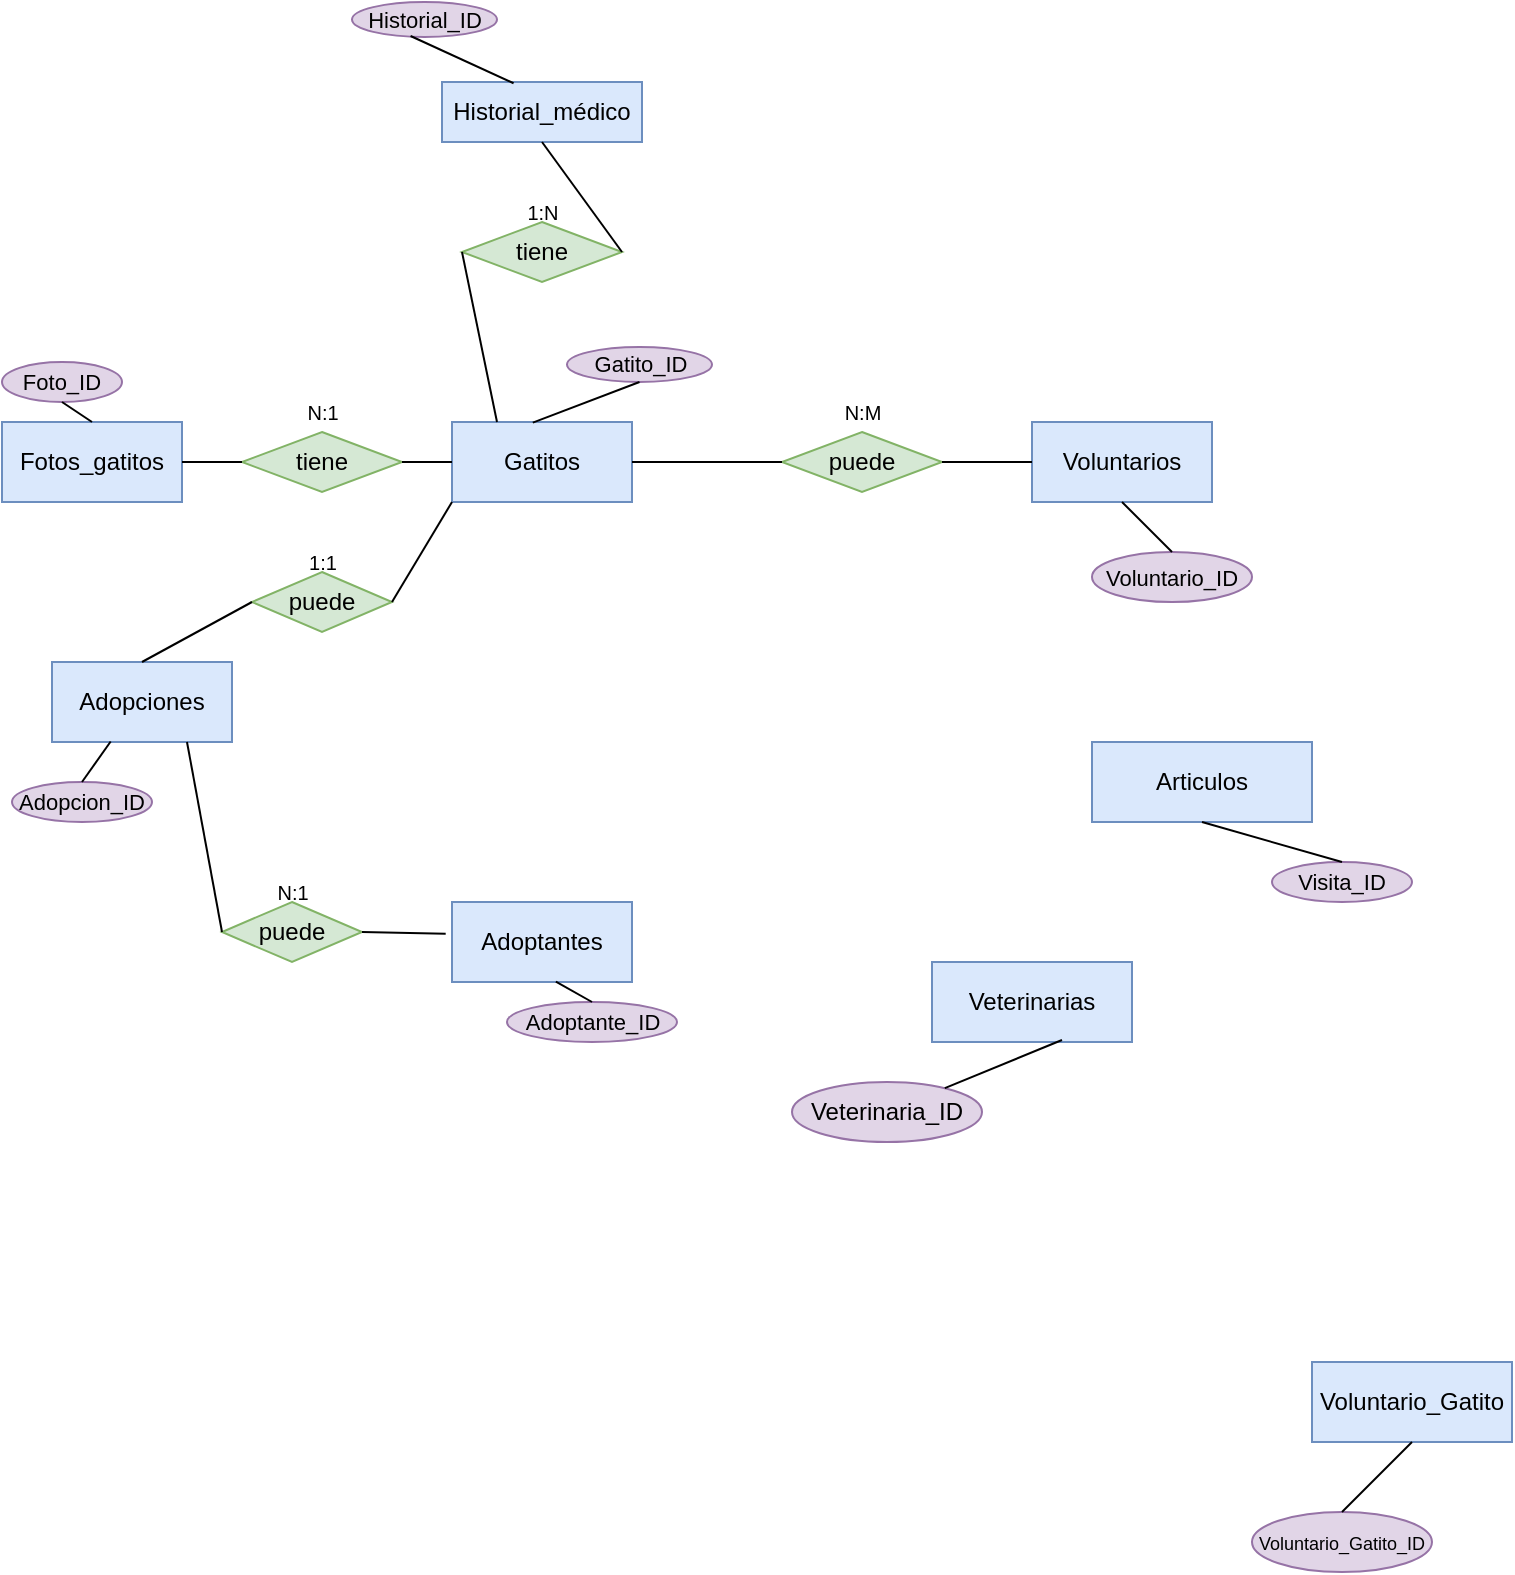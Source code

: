 <mxfile version="24.7.12">
  <diagram name="Página-1" id="9aXRrY4oMHYwFgfl_2Pk">
    <mxGraphModel dx="1103" dy="1743" grid="1" gridSize="10" guides="1" tooltips="1" connect="1" arrows="1" fold="1" page="1" pageScale="1" pageWidth="827" pageHeight="1169" math="0" shadow="0">
      <root>
        <mxCell id="0" />
        <mxCell id="1" parent="0" />
        <mxCell id="0RgSkUHmzJIzv2QEmfjK-1" value="Gatitos" style="rounded=0;whiteSpace=wrap;html=1;fillColor=#dae8fc;strokeColor=#6c8ebf;" parent="1" vertex="1">
          <mxGeometry x="230" y="40" width="90" height="40" as="geometry" />
        </mxCell>
        <mxCell id="0RgSkUHmzJIzv2QEmfjK-2" value="Fotos_gatitos" style="rounded=0;whiteSpace=wrap;html=1;fillColor=#dae8fc;strokeColor=#6c8ebf;" parent="1" vertex="1">
          <mxGeometry x="5" y="40" width="90" height="40" as="geometry" />
        </mxCell>
        <mxCell id="0RgSkUHmzJIzv2QEmfjK-3" value="Adoptantes" style="rounded=0;whiteSpace=wrap;html=1;fillColor=#dae8fc;strokeColor=#6c8ebf;" parent="1" vertex="1">
          <mxGeometry x="230" y="280" width="90" height="40" as="geometry" />
        </mxCell>
        <mxCell id="0RgSkUHmzJIzv2QEmfjK-4" value="Adopciones" style="rounded=0;whiteSpace=wrap;html=1;fillColor=#dae8fc;strokeColor=#6c8ebf;" parent="1" vertex="1">
          <mxGeometry x="30" y="160" width="90" height="40" as="geometry" />
        </mxCell>
        <mxCell id="0RgSkUHmzJIzv2QEmfjK-5" value="Voluntarios" style="rounded=0;whiteSpace=wrap;html=1;fillColor=#dae8fc;strokeColor=#6c8ebf;" parent="1" vertex="1">
          <mxGeometry x="520" y="40" width="90" height="40" as="geometry" />
        </mxCell>
        <mxCell id="0RgSkUHmzJIzv2QEmfjK-7" value="Voluntario_Gatito" style="rounded=0;whiteSpace=wrap;html=1;fillColor=#dae8fc;strokeColor=#6c8ebf;" parent="1" vertex="1">
          <mxGeometry x="660" y="510" width="100" height="40" as="geometry" />
        </mxCell>
        <mxCell id="0RgSkUHmzJIzv2QEmfjK-10" value="Articulos" style="rounded=0;whiteSpace=wrap;html=1;fillColor=#dae8fc;strokeColor=#6c8ebf;" parent="1" vertex="1">
          <mxGeometry x="550" y="200" width="110" height="40" as="geometry" />
        </mxCell>
        <mxCell id="0RgSkUHmzJIzv2QEmfjK-14" value="tiene" style="shape=rhombus;perimeter=rhombusPerimeter;whiteSpace=wrap;html=1;align=center;fillColor=#d5e8d4;strokeColor=#82b366;" parent="1" vertex="1">
          <mxGeometry x="125" y="45" width="80" height="30" as="geometry" />
        </mxCell>
        <mxCell id="0RgSkUHmzJIzv2QEmfjK-19" value="" style="endArrow=none;html=1;rounded=0;exitX=1;exitY=0.5;exitDx=0;exitDy=0;entryX=0;entryY=0.5;entryDx=0;entryDy=0;" parent="1" source="0RgSkUHmzJIzv2QEmfjK-14" target="0RgSkUHmzJIzv2QEmfjK-1" edge="1">
          <mxGeometry relative="1" as="geometry">
            <mxPoint x="80" y="120" as="sourcePoint" />
            <mxPoint x="240" y="120" as="targetPoint" />
          </mxGeometry>
        </mxCell>
        <mxCell id="0RgSkUHmzJIzv2QEmfjK-21" value="" style="endArrow=none;html=1;rounded=0;exitX=0;exitY=0.5;exitDx=0;exitDy=0;entryX=1;entryY=0.5;entryDx=0;entryDy=0;" parent="1" source="0RgSkUHmzJIzv2QEmfjK-14" target="0RgSkUHmzJIzv2QEmfjK-2" edge="1">
          <mxGeometry relative="1" as="geometry">
            <mxPoint x="290" y="190" as="sourcePoint" />
            <mxPoint x="100" y="10" as="targetPoint" />
          </mxGeometry>
        </mxCell>
        <mxCell id="0RgSkUHmzJIzv2QEmfjK-23" value="&lt;font style=&quot;font-size: 11px;&quot;&gt;Foto_ID&lt;/font&gt;" style="ellipse;whiteSpace=wrap;html=1;align=center;fillColor=#e1d5e7;strokeColor=#9673a6;" parent="1" vertex="1">
          <mxGeometry x="5" y="10" width="60" height="20" as="geometry" />
        </mxCell>
        <mxCell id="0RgSkUHmzJIzv2QEmfjK-24" value="" style="endArrow=none;html=1;rounded=0;exitX=0.5;exitY=1;exitDx=0;exitDy=0;entryX=0.5;entryY=0;entryDx=0;entryDy=0;" parent="1" source="0RgSkUHmzJIzv2QEmfjK-23" target="0RgSkUHmzJIzv2QEmfjK-2" edge="1">
          <mxGeometry relative="1" as="geometry">
            <mxPoint x="290" y="170" as="sourcePoint" />
            <mxPoint x="450" y="170" as="targetPoint" />
          </mxGeometry>
        </mxCell>
        <mxCell id="0RgSkUHmzJIzv2QEmfjK-25" value="&lt;font style=&quot;font-size: 11px;&quot;&gt;Gatito_ID&lt;/font&gt;" style="ellipse;whiteSpace=wrap;html=1;align=center;fillColor=#e1d5e7;strokeColor=#9673a6;" parent="1" vertex="1">
          <mxGeometry x="287.5" y="2.5" width="72.5" height="17.5" as="geometry" />
        </mxCell>
        <mxCell id="0RgSkUHmzJIzv2QEmfjK-26" value="" style="endArrow=none;html=1;rounded=0;exitX=0.449;exitY=0.008;exitDx=0;exitDy=0;exitPerimeter=0;entryX=0.5;entryY=1;entryDx=0;entryDy=0;" parent="1" source="0RgSkUHmzJIzv2QEmfjK-1" target="0RgSkUHmzJIzv2QEmfjK-25" edge="1">
          <mxGeometry relative="1" as="geometry">
            <mxPoint x="290" y="170" as="sourcePoint" />
            <mxPoint x="450" y="170" as="targetPoint" />
          </mxGeometry>
        </mxCell>
        <mxCell id="0RgSkUHmzJIzv2QEmfjK-27" value="&lt;font style=&quot;font-size: 11px;&quot;&gt;Voluntario_ID&lt;/font&gt;" style="ellipse;whiteSpace=wrap;html=1;align=center;fillColor=#e1d5e7;strokeColor=#9673a6;" parent="1" vertex="1">
          <mxGeometry x="550" y="105" width="80" height="25" as="geometry" />
        </mxCell>
        <mxCell id="0RgSkUHmzJIzv2QEmfjK-29" value="" style="endArrow=none;html=1;rounded=0;exitX=0.5;exitY=1;exitDx=0;exitDy=0;entryX=0.5;entryY=0;entryDx=0;entryDy=0;" parent="1" source="0RgSkUHmzJIzv2QEmfjK-5" target="0RgSkUHmzJIzv2QEmfjK-27" edge="1">
          <mxGeometry relative="1" as="geometry">
            <mxPoint x="440" y="190" as="sourcePoint" />
            <mxPoint x="600" y="190" as="targetPoint" />
          </mxGeometry>
        </mxCell>
        <mxCell id="0RgSkUHmzJIzv2QEmfjK-30" value="&lt;font style=&quot;font-size: 9px;&quot;&gt;Voluntario_Gatito_ID&lt;/font&gt;" style="ellipse;whiteSpace=wrap;html=1;align=center;fillColor=#e1d5e7;strokeColor=#9673a6;" parent="1" vertex="1">
          <mxGeometry x="630" y="585" width="90" height="30" as="geometry" />
        </mxCell>
        <mxCell id="0RgSkUHmzJIzv2QEmfjK-31" value="" style="endArrow=none;html=1;rounded=0;exitX=0.5;exitY=1;exitDx=0;exitDy=0;entryX=0.5;entryY=0;entryDx=0;entryDy=0;" parent="1" source="0RgSkUHmzJIzv2QEmfjK-7" target="0RgSkUHmzJIzv2QEmfjK-30" edge="1">
          <mxGeometry relative="1" as="geometry">
            <mxPoint x="290" y="170" as="sourcePoint" />
            <mxPoint x="450" y="170" as="targetPoint" />
          </mxGeometry>
        </mxCell>
        <mxCell id="0RgSkUHmzJIzv2QEmfjK-33" value="puede" style="shape=rhombus;perimeter=rhombusPerimeter;whiteSpace=wrap;html=1;align=center;fillColor=#d5e8d4;strokeColor=#82b366;" parent="1" vertex="1">
          <mxGeometry x="115" y="280" width="70" height="30" as="geometry" />
        </mxCell>
        <mxCell id="0RgSkUHmzJIzv2QEmfjK-34" value="" style="endArrow=none;html=1;rounded=0;entryX=-0.035;entryY=0.397;entryDx=0;entryDy=0;entryPerimeter=0;exitX=1;exitY=0.5;exitDx=0;exitDy=0;" parent="1" source="0RgSkUHmzJIzv2QEmfjK-33" target="0RgSkUHmzJIzv2QEmfjK-3" edge="1">
          <mxGeometry relative="1" as="geometry">
            <mxPoint x="170" y="270" as="sourcePoint" />
            <mxPoint x="450" y="170" as="targetPoint" />
          </mxGeometry>
        </mxCell>
        <mxCell id="0RgSkUHmzJIzv2QEmfjK-36" value="" style="endArrow=none;html=1;rounded=0;exitX=0;exitY=0.5;exitDx=0;exitDy=0;entryX=0.75;entryY=1;entryDx=0;entryDy=0;" parent="1" source="0RgSkUHmzJIzv2QEmfjK-33" target="0RgSkUHmzJIzv2QEmfjK-4" edge="1">
          <mxGeometry relative="1" as="geometry">
            <mxPoint x="290" y="170" as="sourcePoint" />
            <mxPoint x="260" y="90" as="targetPoint" />
          </mxGeometry>
        </mxCell>
        <mxCell id="0RgSkUHmzJIzv2QEmfjK-38" value="&lt;font style=&quot;font-size: 11px;&quot;&gt;Adoptante_ID&lt;/font&gt;" style="ellipse;whiteSpace=wrap;html=1;align=center;fillColor=#e1d5e7;strokeColor=#9673a6;" parent="1" vertex="1">
          <mxGeometry x="257.5" y="330" width="85" height="20" as="geometry" />
        </mxCell>
        <mxCell id="0RgSkUHmzJIzv2QEmfjK-39" value="" style="endArrow=none;html=1;rounded=0;exitX=0.577;exitY=0.994;exitDx=0;exitDy=0;entryX=0.5;entryY=0;entryDx=0;entryDy=0;exitPerimeter=0;" parent="1" source="0RgSkUHmzJIzv2QEmfjK-3" target="0RgSkUHmzJIzv2QEmfjK-38" edge="1">
          <mxGeometry relative="1" as="geometry">
            <mxPoint x="290" y="170" as="sourcePoint" />
            <mxPoint x="450" y="170" as="targetPoint" />
          </mxGeometry>
        </mxCell>
        <mxCell id="0RgSkUHmzJIzv2QEmfjK-40" value="puede" style="shape=rhombus;perimeter=rhombusPerimeter;whiteSpace=wrap;html=1;align=center;fillColor=#d5e8d4;strokeColor=#82b366;" parent="1" vertex="1">
          <mxGeometry x="395" y="45" width="80" height="30" as="geometry" />
        </mxCell>
        <mxCell id="0RgSkUHmzJIzv2QEmfjK-45" value="" style="endArrow=none;html=1;rounded=0;entryX=1;entryY=0.5;entryDx=0;entryDy=0;exitX=0;exitY=0.5;exitDx=0;exitDy=0;" parent="1" source="0RgSkUHmzJIzv2QEmfjK-40" target="0RgSkUHmzJIzv2QEmfjK-1" edge="1">
          <mxGeometry relative="1" as="geometry">
            <mxPoint x="280" y="134.72" as="sourcePoint" />
            <mxPoint x="440" y="134.72" as="targetPoint" />
          </mxGeometry>
        </mxCell>
        <mxCell id="0RgSkUHmzJIzv2QEmfjK-66" value="&lt;span style=&quot;font-size: 10px;&quot;&gt;N:M&lt;/span&gt;" style="text;html=1;align=center;verticalAlign=middle;resizable=0;points=[];autosize=1;strokeColor=none;fillColor=none;" parent="1" vertex="1">
          <mxGeometry x="415" y="20" width="40" height="30" as="geometry" />
        </mxCell>
        <mxCell id="0RgSkUHmzJIzv2QEmfjK-67" value="&lt;font style=&quot;font-size: 10px;&quot;&gt;N:1&lt;/font&gt;" style="text;html=1;align=center;verticalAlign=middle;resizable=0;points=[];autosize=1;strokeColor=none;fillColor=none;" parent="1" vertex="1">
          <mxGeometry x="145" y="20" width="40" height="30" as="geometry" />
        </mxCell>
        <mxCell id="0RgSkUHmzJIzv2QEmfjK-71" value="puede" style="shape=rhombus;perimeter=rhombusPerimeter;whiteSpace=wrap;html=1;align=center;fillColor=#d5e8d4;strokeColor=#82b366;" parent="1" vertex="1">
          <mxGeometry x="130" y="115" width="70" height="30" as="geometry" />
        </mxCell>
        <mxCell id="0RgSkUHmzJIzv2QEmfjK-72" value="&lt;font style=&quot;font-size: 10px;&quot;&gt;N:1&lt;/font&gt;" style="text;html=1;align=center;verticalAlign=middle;resizable=0;points=[];autosize=1;strokeColor=none;fillColor=none;" parent="1" vertex="1">
          <mxGeometry x="130" y="260" width="40" height="30" as="geometry" />
        </mxCell>
        <mxCell id="0RgSkUHmzJIzv2QEmfjK-73" value="" style="endArrow=none;html=1;rounded=0;exitX=0.5;exitY=0;exitDx=0;exitDy=0;entryX=0;entryY=0.5;entryDx=0;entryDy=0;" parent="1" source="0RgSkUHmzJIzv2QEmfjK-4" target="0RgSkUHmzJIzv2QEmfjK-71" edge="1">
          <mxGeometry relative="1" as="geometry">
            <mxPoint x="300" y="170" as="sourcePoint" />
            <mxPoint x="460" y="170" as="targetPoint" />
          </mxGeometry>
        </mxCell>
        <mxCell id="0RgSkUHmzJIzv2QEmfjK-74" value="" style="endArrow=none;html=1;rounded=0;exitX=1;exitY=0.5;exitDx=0;exitDy=0;entryX=0;entryY=1;entryDx=0;entryDy=0;" parent="1" source="0RgSkUHmzJIzv2QEmfjK-71" target="0RgSkUHmzJIzv2QEmfjK-1" edge="1">
          <mxGeometry relative="1" as="geometry">
            <mxPoint x="75" y="180" as="sourcePoint" />
            <mxPoint x="140" y="140" as="targetPoint" />
          </mxGeometry>
        </mxCell>
        <mxCell id="0RgSkUHmzJIzv2QEmfjK-75" value="&lt;font style=&quot;font-size: 10px;&quot;&gt;1:1&lt;/font&gt;" style="text;html=1;align=center;verticalAlign=middle;resizable=0;points=[];autosize=1;strokeColor=none;fillColor=none;" parent="1" vertex="1">
          <mxGeometry x="145" y="95" width="40" height="30" as="geometry" />
        </mxCell>
        <mxCell id="0RgSkUHmzJIzv2QEmfjK-76" value="&lt;font style=&quot;font-size: 11px;&quot;&gt;Visita_ID&lt;/font&gt;" style="ellipse;whiteSpace=wrap;html=1;align=center;fillColor=#e1d5e7;strokeColor=#9673a6;" parent="1" vertex="1">
          <mxGeometry x="640" y="260" width="70" height="20" as="geometry" />
        </mxCell>
        <mxCell id="0RgSkUHmzJIzv2QEmfjK-77" value="&lt;font style=&quot;font-size: 11px;&quot;&gt;Adopcion_ID&lt;/font&gt;" style="ellipse;whiteSpace=wrap;html=1;align=center;fillColor=#e1d5e7;strokeColor=#9673a6;" parent="1" vertex="1">
          <mxGeometry x="10" y="220" width="70" height="20" as="geometry" />
        </mxCell>
        <mxCell id="0RgSkUHmzJIzv2QEmfjK-78" value="" style="endArrow=none;html=1;rounded=0;exitX=0.5;exitY=0;exitDx=0;exitDy=0;entryX=0.326;entryY=0.994;entryDx=0;entryDy=0;entryPerimeter=0;" parent="1" source="0RgSkUHmzJIzv2QEmfjK-77" target="0RgSkUHmzJIzv2QEmfjK-4" edge="1">
          <mxGeometry relative="1" as="geometry">
            <mxPoint x="300" y="170" as="sourcePoint" />
            <mxPoint x="460" y="170" as="targetPoint" />
          </mxGeometry>
        </mxCell>
        <mxCell id="0RgSkUHmzJIzv2QEmfjK-79" value="" style="endArrow=none;html=1;rounded=0;entryX=0.5;entryY=1;entryDx=0;entryDy=0;exitX=0.5;exitY=0;exitDx=0;exitDy=0;" parent="1" source="0RgSkUHmzJIzv2QEmfjK-76" target="0RgSkUHmzJIzv2QEmfjK-10" edge="1">
          <mxGeometry relative="1" as="geometry">
            <mxPoint x="430" y="280" as="sourcePoint" />
            <mxPoint x="427.25" y="255.12" as="targetPoint" />
          </mxGeometry>
        </mxCell>
        <mxCell id="SfKznPpQNmSHOADoCNZN-2" value="" style="endArrow=none;html=1;rounded=0;exitX=1;exitY=0.5;exitDx=0;exitDy=0;entryX=0;entryY=0.5;entryDx=0;entryDy=0;" parent="1" source="0RgSkUHmzJIzv2QEmfjK-40" target="0RgSkUHmzJIzv2QEmfjK-5" edge="1">
          <mxGeometry relative="1" as="geometry">
            <mxPoint x="340" y="190" as="sourcePoint" />
            <mxPoint x="500" y="190" as="targetPoint" />
          </mxGeometry>
        </mxCell>
        <mxCell id="l4DTSEyUlSYrcDV8yp1g-2" value="Veterinarias" style="whiteSpace=wrap;html=1;align=center;fillColor=#dae8fc;strokeColor=#6c8ebf;" parent="1" vertex="1">
          <mxGeometry x="470" y="310" width="100" height="40" as="geometry" />
        </mxCell>
        <mxCell id="l4DTSEyUlSYrcDV8yp1g-3" value="Veterinaria_ID" style="ellipse;whiteSpace=wrap;html=1;align=center;fillColor=#e1d5e7;strokeColor=#9673a6;" parent="1" vertex="1">
          <mxGeometry x="400" y="370" width="95" height="30" as="geometry" />
        </mxCell>
        <mxCell id="l4DTSEyUlSYrcDV8yp1g-4" value="" style="endArrow=none;html=1;rounded=0;exitX=0.65;exitY=0.975;exitDx=0;exitDy=0;exitPerimeter=0;" parent="1" source="l4DTSEyUlSYrcDV8yp1g-2" target="l4DTSEyUlSYrcDV8yp1g-3" edge="1">
          <mxGeometry relative="1" as="geometry">
            <mxPoint x="450" y="180" as="sourcePoint" />
            <mxPoint x="610" y="180" as="targetPoint" />
          </mxGeometry>
        </mxCell>
        <mxCell id="WT8EEHVQxmk8-wPoOOAQ-1" value="Historial_médico" style="whiteSpace=wrap;html=1;align=center;fillColor=#dae8fc;strokeColor=#6c8ebf;" vertex="1" parent="1">
          <mxGeometry x="225" y="-130" width="100" height="30" as="geometry" />
        </mxCell>
        <mxCell id="WT8EEHVQxmk8-wPoOOAQ-2" value="&lt;font style=&quot;font-size: 11px;&quot;&gt;Historial_ID&lt;/font&gt;" style="ellipse;whiteSpace=wrap;html=1;align=center;fillColor=#e1d5e7;strokeColor=#9673a6;" vertex="1" parent="1">
          <mxGeometry x="180" y="-170" width="72.5" height="17.5" as="geometry" />
        </mxCell>
        <mxCell id="WT8EEHVQxmk8-wPoOOAQ-3" value="tiene" style="shape=rhombus;perimeter=rhombusPerimeter;whiteSpace=wrap;html=1;align=center;fillColor=#d5e8d4;strokeColor=#82b366;" vertex="1" parent="1">
          <mxGeometry x="235" y="-60" width="80" height="30" as="geometry" />
        </mxCell>
        <mxCell id="WT8EEHVQxmk8-wPoOOAQ-4" value="" style="endArrow=none;html=1;rounded=0;exitX=0.25;exitY=0;exitDx=0;exitDy=0;entryX=0;entryY=0.5;entryDx=0;entryDy=0;" edge="1" parent="1" source="0RgSkUHmzJIzv2QEmfjK-1" target="WT8EEHVQxmk8-wPoOOAQ-3">
          <mxGeometry relative="1" as="geometry">
            <mxPoint x="280" y="50" as="sourcePoint" />
            <mxPoint x="310" y="11" as="targetPoint" />
          </mxGeometry>
        </mxCell>
        <mxCell id="WT8EEHVQxmk8-wPoOOAQ-5" value="" style="endArrow=none;html=1;rounded=0;exitX=1;exitY=0.5;exitDx=0;exitDy=0;entryX=0.5;entryY=1;entryDx=0;entryDy=0;" edge="1" parent="1" source="WT8EEHVQxmk8-wPoOOAQ-3" target="WT8EEHVQxmk8-wPoOOAQ-1">
          <mxGeometry relative="1" as="geometry">
            <mxPoint x="263" y="50" as="sourcePoint" />
            <mxPoint x="245" y="-35" as="targetPoint" />
          </mxGeometry>
        </mxCell>
        <mxCell id="WT8EEHVQxmk8-wPoOOAQ-6" value="&lt;font style=&quot;font-size: 10px;&quot;&gt;1:N&lt;/font&gt;" style="text;html=1;align=center;verticalAlign=middle;resizable=0;points=[];autosize=1;strokeColor=none;fillColor=none;" vertex="1" parent="1">
          <mxGeometry x="255" y="-80" width="40" height="30" as="geometry" />
        </mxCell>
        <mxCell id="WT8EEHVQxmk8-wPoOOAQ-7" value="" style="endArrow=none;html=1;rounded=0;exitX=0.358;exitY=0.021;exitDx=0;exitDy=0;entryX=0.404;entryY=0.971;entryDx=0;entryDy=0;entryPerimeter=0;exitPerimeter=0;" edge="1" parent="1" source="WT8EEHVQxmk8-wPoOOAQ-1" target="WT8EEHVQxmk8-wPoOOAQ-2">
          <mxGeometry relative="1" as="geometry">
            <mxPoint x="325" y="-35" as="sourcePoint" />
            <mxPoint x="285" y="-90" as="targetPoint" />
          </mxGeometry>
        </mxCell>
      </root>
    </mxGraphModel>
  </diagram>
</mxfile>
